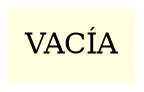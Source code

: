digraph ListaDeListas {
  rankdir=LR;
  nodesep=0.6;
  edge [arrowhead=normal];
  node [shape=box, style=filled, fillcolor=lightyellow];

  null [label="VACÍA", shape=plaintext];
}
